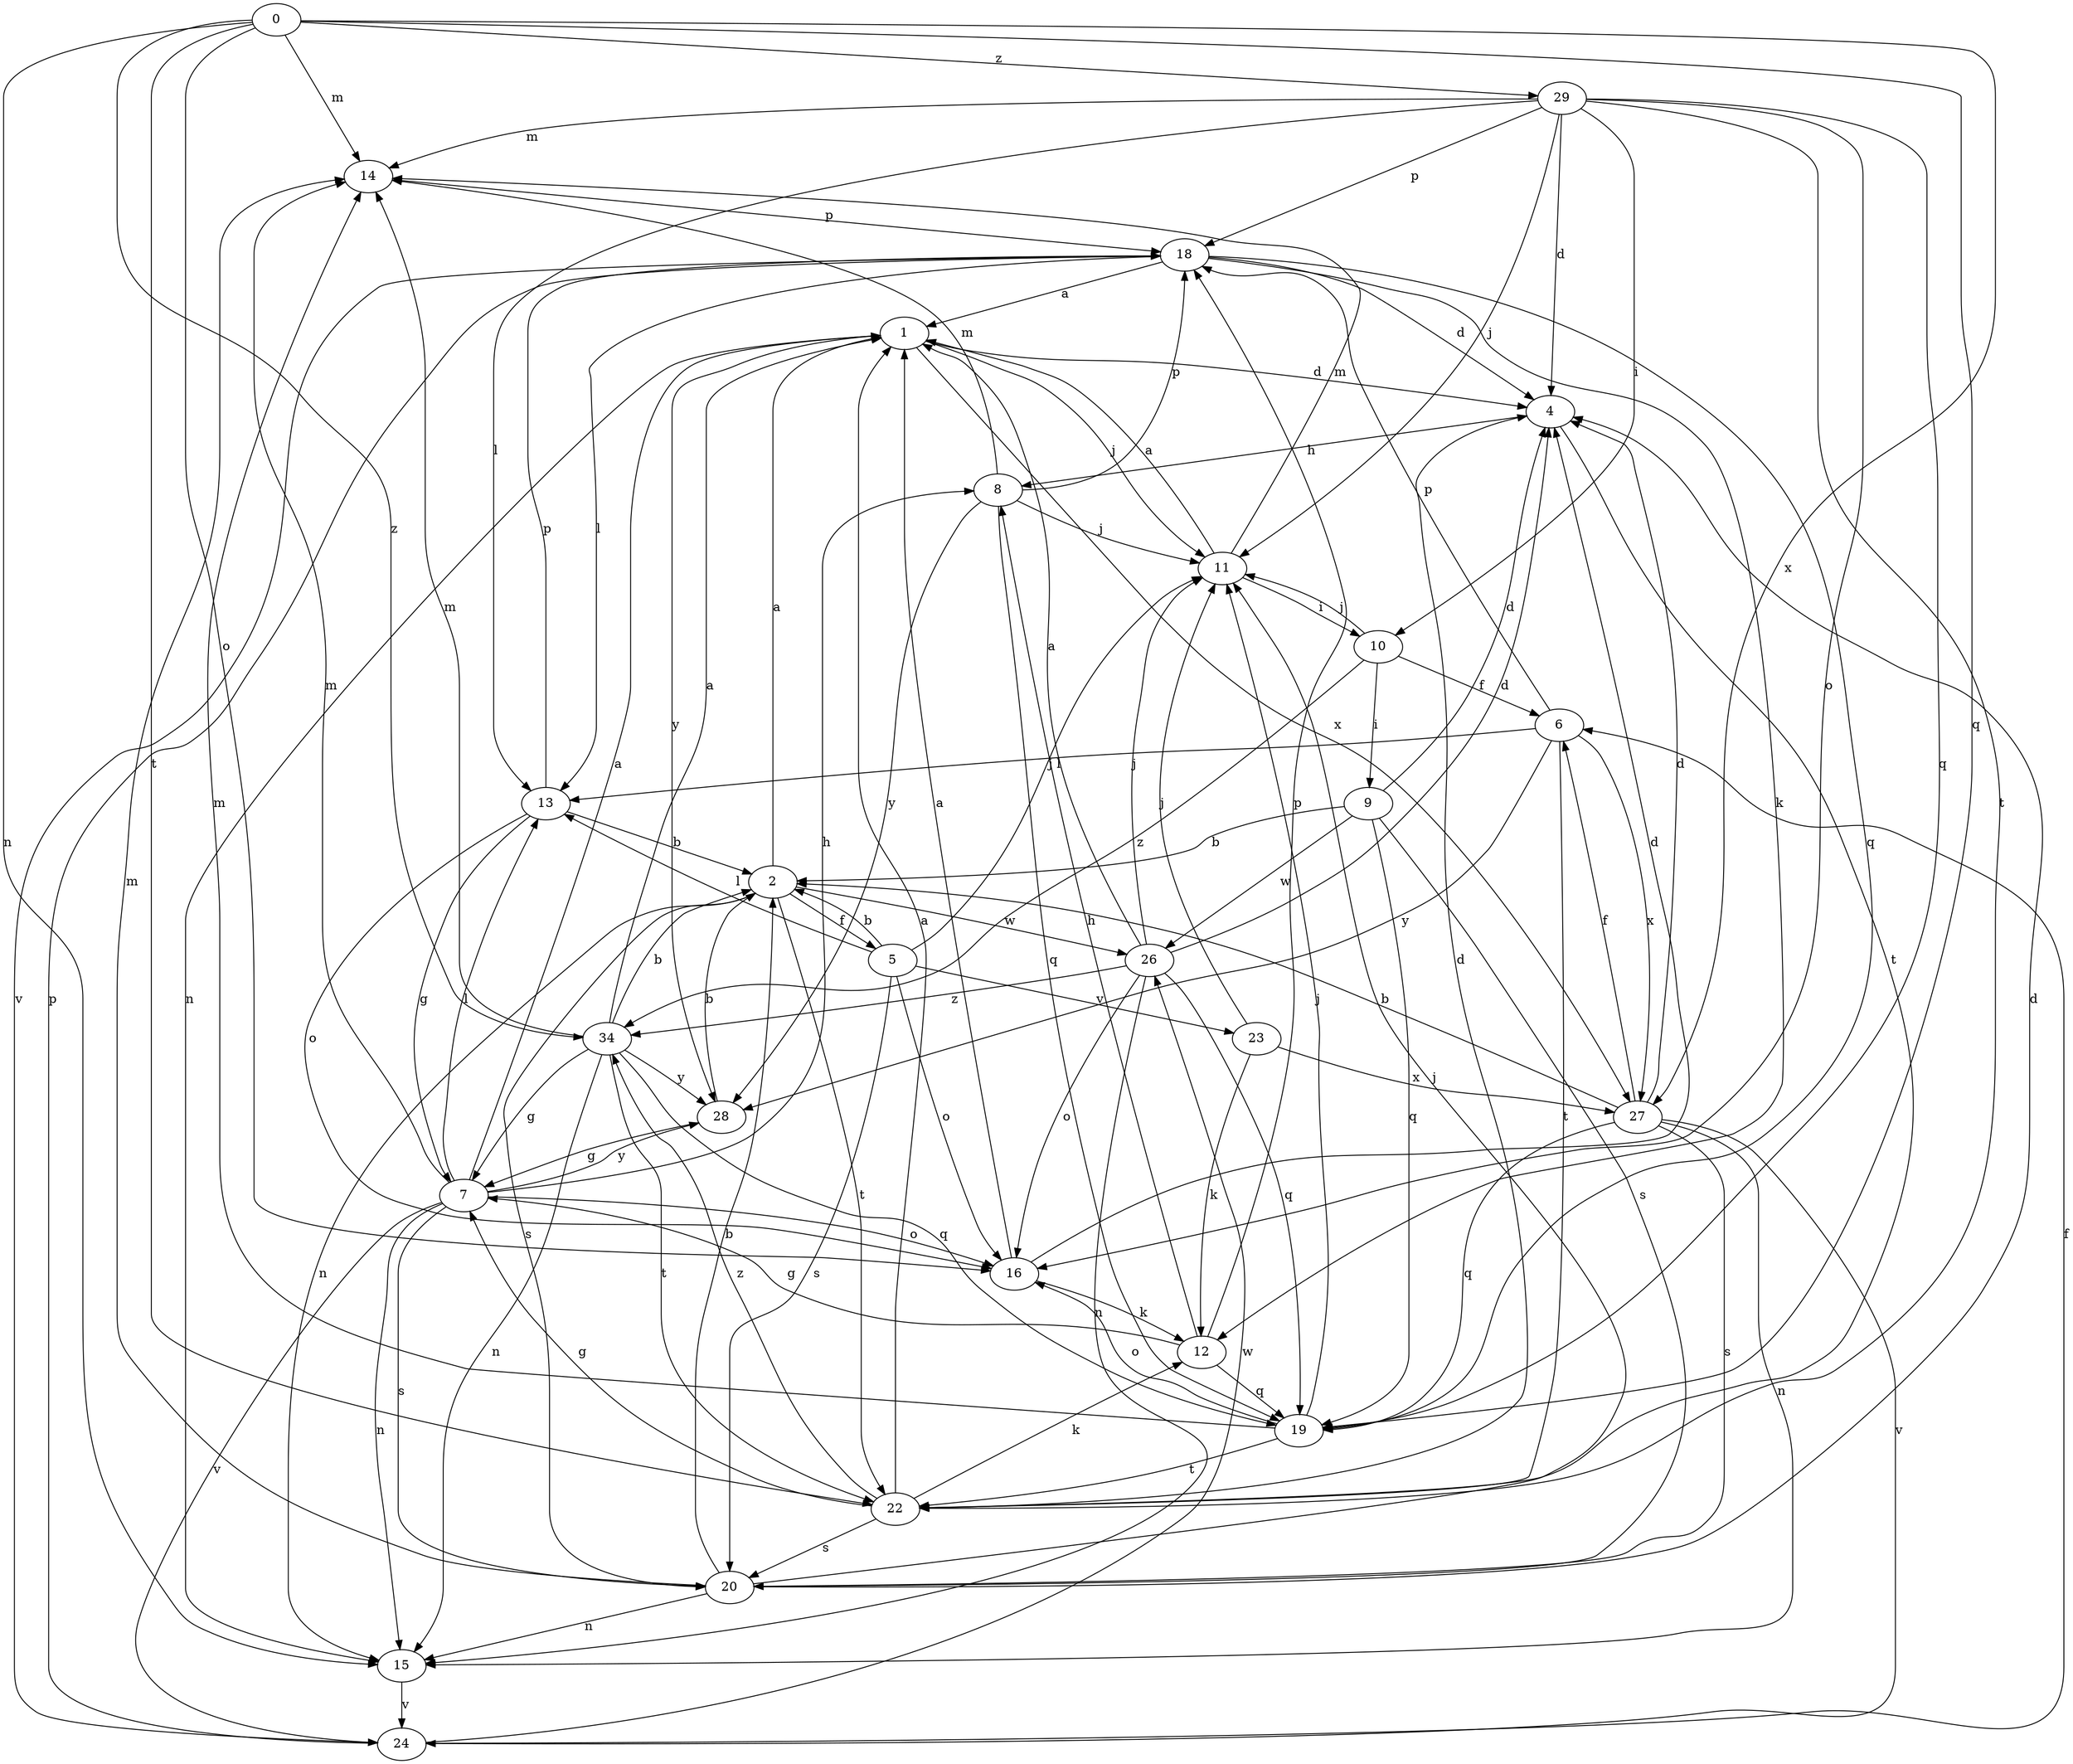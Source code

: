 strict digraph  {
0;
1;
2;
4;
5;
6;
7;
8;
9;
10;
11;
12;
13;
14;
15;
16;
18;
19;
20;
22;
23;
24;
26;
27;
28;
29;
34;
0 -> 14  [label=m];
0 -> 15  [label=n];
0 -> 16  [label=o];
0 -> 19  [label=q];
0 -> 22  [label=t];
0 -> 27  [label=x];
0 -> 29  [label=z];
0 -> 34  [label=z];
1 -> 4  [label=d];
1 -> 11  [label=j];
1 -> 15  [label=n];
1 -> 27  [label=x];
1 -> 28  [label=y];
2 -> 1  [label=a];
2 -> 5  [label=f];
2 -> 15  [label=n];
2 -> 20  [label=s];
2 -> 22  [label=t];
2 -> 26  [label=w];
4 -> 8  [label=h];
4 -> 22  [label=t];
5 -> 2  [label=b];
5 -> 11  [label=j];
5 -> 13  [label=l];
5 -> 16  [label=o];
5 -> 20  [label=s];
5 -> 23  [label=v];
6 -> 13  [label=l];
6 -> 18  [label=p];
6 -> 22  [label=t];
6 -> 27  [label=x];
6 -> 28  [label=y];
7 -> 1  [label=a];
7 -> 8  [label=h];
7 -> 13  [label=l];
7 -> 14  [label=m];
7 -> 15  [label=n];
7 -> 16  [label=o];
7 -> 20  [label=s];
7 -> 24  [label=v];
7 -> 28  [label=y];
8 -> 11  [label=j];
8 -> 14  [label=m];
8 -> 18  [label=p];
8 -> 19  [label=q];
8 -> 28  [label=y];
9 -> 2  [label=b];
9 -> 4  [label=d];
9 -> 19  [label=q];
9 -> 20  [label=s];
9 -> 26  [label=w];
10 -> 6  [label=f];
10 -> 9  [label=i];
10 -> 11  [label=j];
10 -> 34  [label=z];
11 -> 1  [label=a];
11 -> 10  [label=i];
11 -> 14  [label=m];
12 -> 7  [label=g];
12 -> 8  [label=h];
12 -> 18  [label=p];
12 -> 19  [label=q];
13 -> 2  [label=b];
13 -> 7  [label=g];
13 -> 16  [label=o];
13 -> 18  [label=p];
14 -> 18  [label=p];
15 -> 24  [label=v];
16 -> 1  [label=a];
16 -> 4  [label=d];
16 -> 12  [label=k];
18 -> 1  [label=a];
18 -> 4  [label=d];
18 -> 12  [label=k];
18 -> 13  [label=l];
18 -> 19  [label=q];
18 -> 24  [label=v];
19 -> 11  [label=j];
19 -> 14  [label=m];
19 -> 16  [label=o];
19 -> 22  [label=t];
20 -> 2  [label=b];
20 -> 4  [label=d];
20 -> 11  [label=j];
20 -> 14  [label=m];
20 -> 15  [label=n];
22 -> 1  [label=a];
22 -> 4  [label=d];
22 -> 7  [label=g];
22 -> 12  [label=k];
22 -> 20  [label=s];
22 -> 34  [label=z];
23 -> 11  [label=j];
23 -> 12  [label=k];
23 -> 27  [label=x];
24 -> 6  [label=f];
24 -> 18  [label=p];
24 -> 26  [label=w];
26 -> 1  [label=a];
26 -> 4  [label=d];
26 -> 11  [label=j];
26 -> 15  [label=n];
26 -> 16  [label=o];
26 -> 19  [label=q];
26 -> 34  [label=z];
27 -> 2  [label=b];
27 -> 4  [label=d];
27 -> 6  [label=f];
27 -> 15  [label=n];
27 -> 19  [label=q];
27 -> 20  [label=s];
27 -> 24  [label=v];
28 -> 2  [label=b];
28 -> 7  [label=g];
29 -> 4  [label=d];
29 -> 10  [label=i];
29 -> 11  [label=j];
29 -> 13  [label=l];
29 -> 14  [label=m];
29 -> 16  [label=o];
29 -> 18  [label=p];
29 -> 19  [label=q];
29 -> 22  [label=t];
34 -> 1  [label=a];
34 -> 2  [label=b];
34 -> 7  [label=g];
34 -> 14  [label=m];
34 -> 15  [label=n];
34 -> 19  [label=q];
34 -> 22  [label=t];
34 -> 28  [label=y];
}
